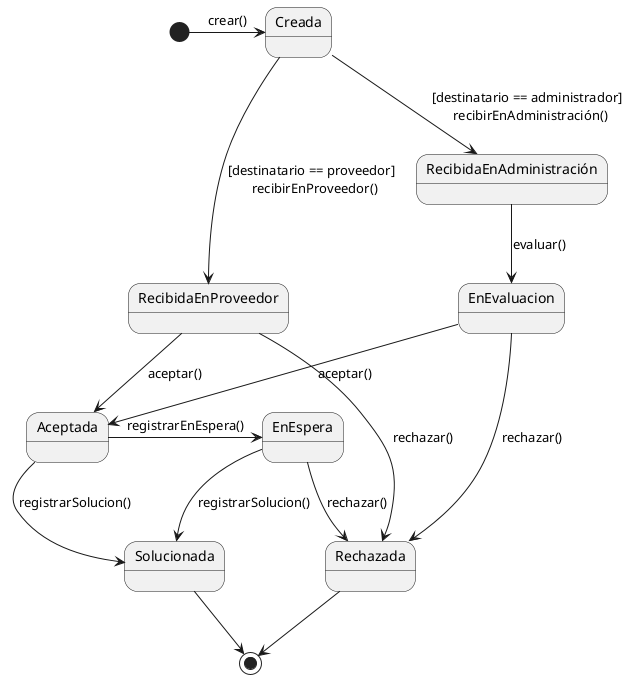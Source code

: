 @startuml Diagrama de Transición de Estados - Solicitud de Vecino
[*] -> Creada : crear()
Creada --> RecibidaEnAdministración : [destinatario == administrador] \n recibirEnAdministración()
Creada --> RecibidaEnProveedor : [destinatario == proveedor] \n recibirEnProveedor()
RecibidaEnAdministración --> EnEvaluacion : evaluar()
EnEvaluacion --> Aceptada : aceptar()
EnEvaluacion --> Rechazada : rechazar()
RecibidaEnProveedor --> Aceptada : aceptar()
RecibidaEnProveedor --> Rechazada : rechazar()
Aceptada --> Solucionada : registrarSolucion()
Aceptada -> EnEspera : registrarEnEspera()
EnEspera --> Rechazada : rechazar()
EnEspera --> Solucionada : registrarSolucion()
Solucionada --> [*]
Rechazada --> [*]
@enduml